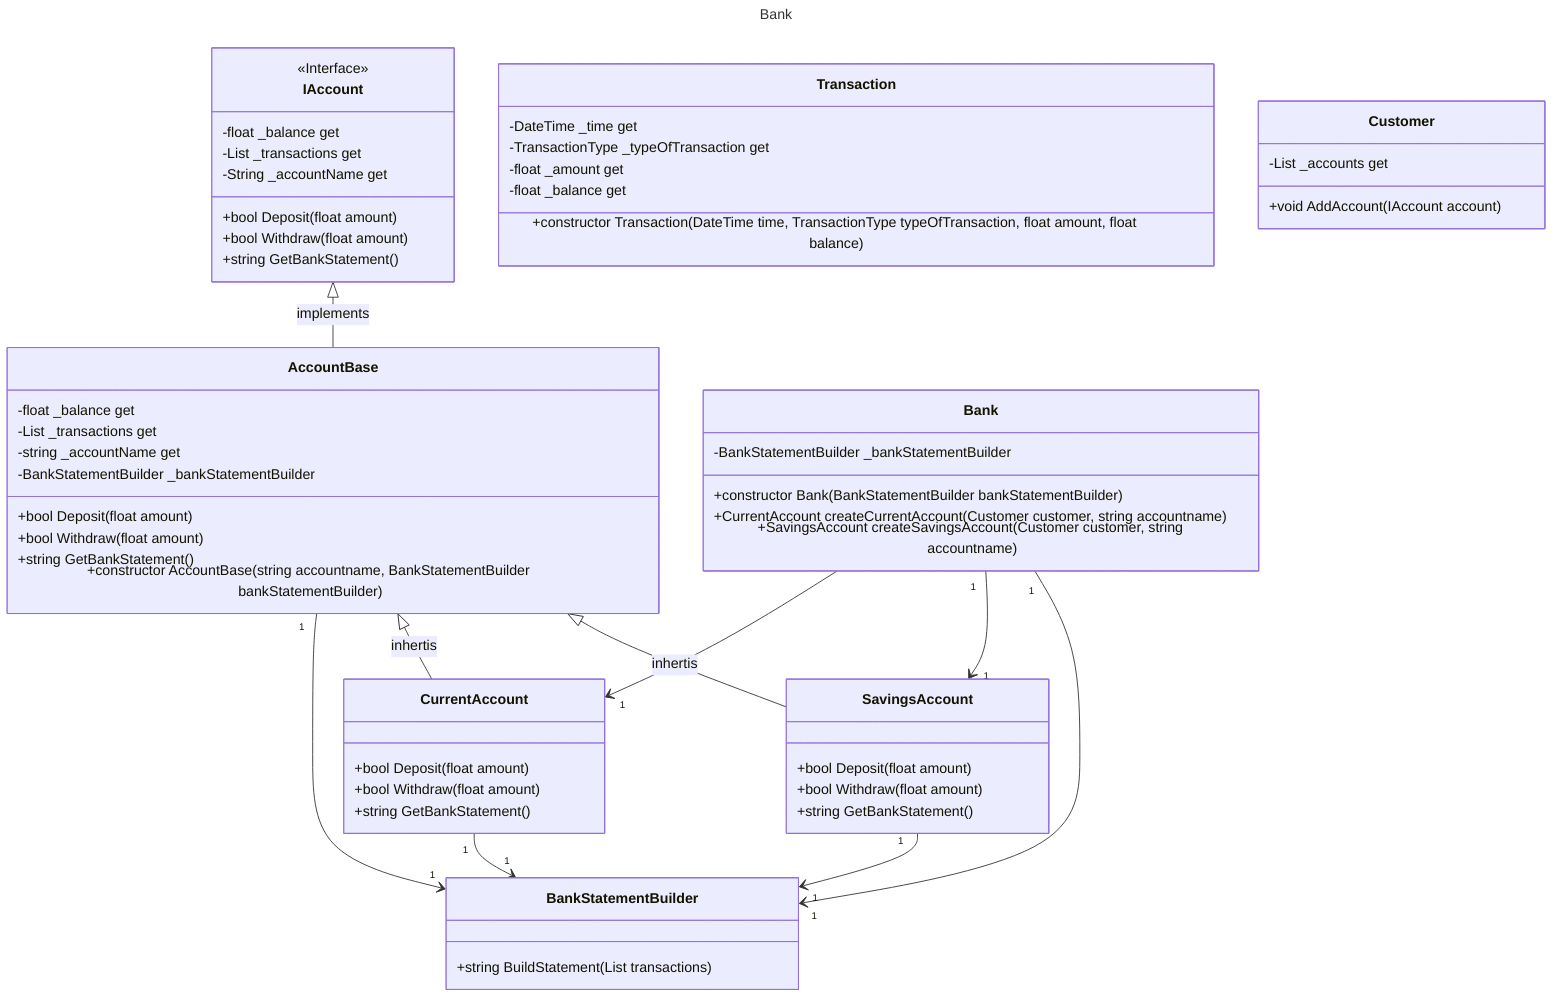 ---
title: Bank
---
classDiagram

class IAccount{
    <<Interface>>
    -float _balance get
    -List<Transaction> _transactions get
    -String _accountName get

    +bool Deposit(float amount)
    +bool Withdraw(float amount)
    +string GetBankStatement()
}

class AccountBase {
    -float _balance get
    -List<Transaction> _transactions get
    -string _accountName get
    -BankStatementBuilder _bankStatementBuilder

    +bool Deposit(float amount)
    +bool Withdraw(float amount)
    +string GetBankStatement()
    +constructor AccountBase(string accountname, BankStatementBuilder bankStatementBuilder)
}

class CurrentAccount {
    +bool Deposit(float amount)
    +bool Withdraw(float amount)
    +string GetBankStatement()
}

class SavingsAccount {
    +bool Deposit(float amount)
    +bool Withdraw(float amount)
    +string GetBankStatement()
}

class Transaction {
    -DateTime _time get
    -TransactionType _typeOfTransaction get
    -float _amount get
    -float _balance get

    +constructor Transaction(DateTime time, TransactionType typeOfTransaction, float amount, float balance)
}

class Bank {
    -BankStatementBuilder _bankStatementBuilder

    +constructor Bank(BankStatementBuilder bankStatementBuilder)
    +CurrentAccount createCurrentAccount(Customer customer, string accountname)
    +SavingsAccount createSavingsAccount(Customer customer, string accountname)
}

class Customer {
    -List<IAccount> _accounts get

    +void AddAccount(IAccount account)
}

class BankStatementBuilder {
    +string BuildStatement(List<Transaction> transactions)
}

CurrentAccount "1" --> "1" BankStatementBuilder
SavingsAccount "1" --> "1" BankStatementBuilder
AccountBase "1" --> "1" BankStatementBuilder
Bank "1" --> "1" CurrentAccount
Bank "1" --> "1" SavingsAccount
Bank "1" --> "1" BankStatementBuilder
AccountBase <|-- CurrentAccount : inhertis
AccountBase <|-- SavingsAccount : inhertis
IAccount <|-- AccountBase : implements